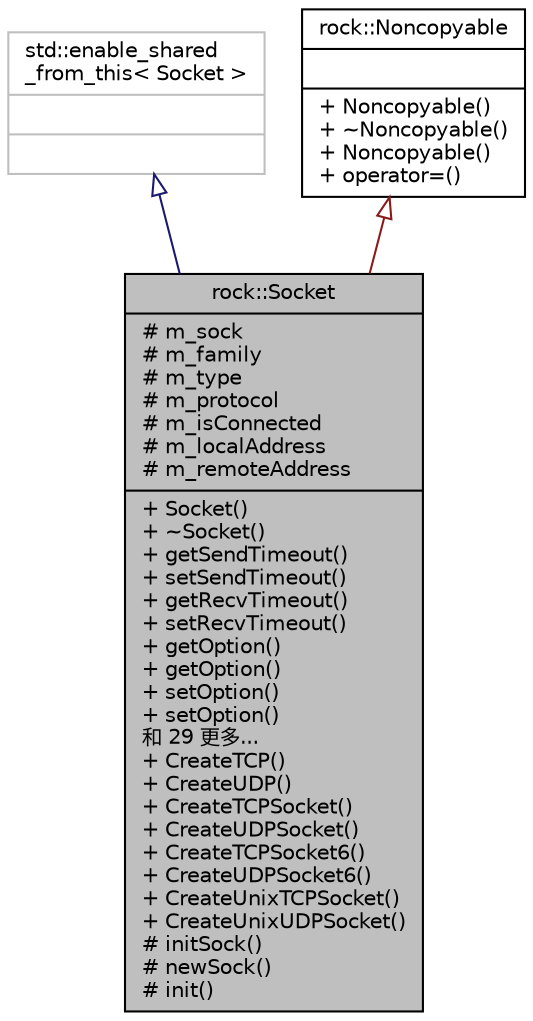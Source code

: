 digraph "rock::Socket"
{
 // LATEX_PDF_SIZE
  edge [fontname="Helvetica",fontsize="10",labelfontname="Helvetica",labelfontsize="10"];
  node [fontname="Helvetica",fontsize="10",shape=record];
  Node1 [label="{rock::Socket\n|# m_sock\l# m_family\l# m_type\l# m_protocol\l# m_isConnected\l# m_localAddress\l# m_remoteAddress\l|+ Socket()\l+ ~Socket()\l+ getSendTimeout()\l+ setSendTimeout()\l+ getRecvTimeout()\l+ setRecvTimeout()\l+ getOption()\l+ getOption()\l+ setOption()\l+ setOption()\l和 29 更多...\l+ CreateTCP()\l+ CreateUDP()\l+ CreateTCPSocket()\l+ CreateUDPSocket()\l+ CreateTCPSocket6()\l+ CreateUDPSocket6()\l+ CreateUnixTCPSocket()\l+ CreateUnixUDPSocket()\l# initSock()\l# newSock()\l# init()\l}",height=0.2,width=0.4,color="black", fillcolor="grey75", style="filled", fontcolor="black",tooltip="Socket封装类"];
  Node2 -> Node1 [dir="back",color="midnightblue",fontsize="10",style="solid",arrowtail="onormal",fontname="Helvetica"];
  Node2 [label="{std::enable_shared\l_from_this\< Socket \>\n||}",height=0.2,width=0.4,color="grey75", fillcolor="white", style="filled",tooltip=" "];
  Node3 -> Node1 [dir="back",color="firebrick4",fontsize="10",style="solid",arrowtail="onormal",fontname="Helvetica"];
  Node3 [label="{rock::Noncopyable\n||+ Noncopyable()\l+ ~Noncopyable()\l+ Noncopyable()\l+ operator=()\l}",height=0.2,width=0.4,color="black", fillcolor="white", style="filled",URL="$classrock_1_1Noncopyable.html",tooltip="对象无法拷贝,赋值"];
}
